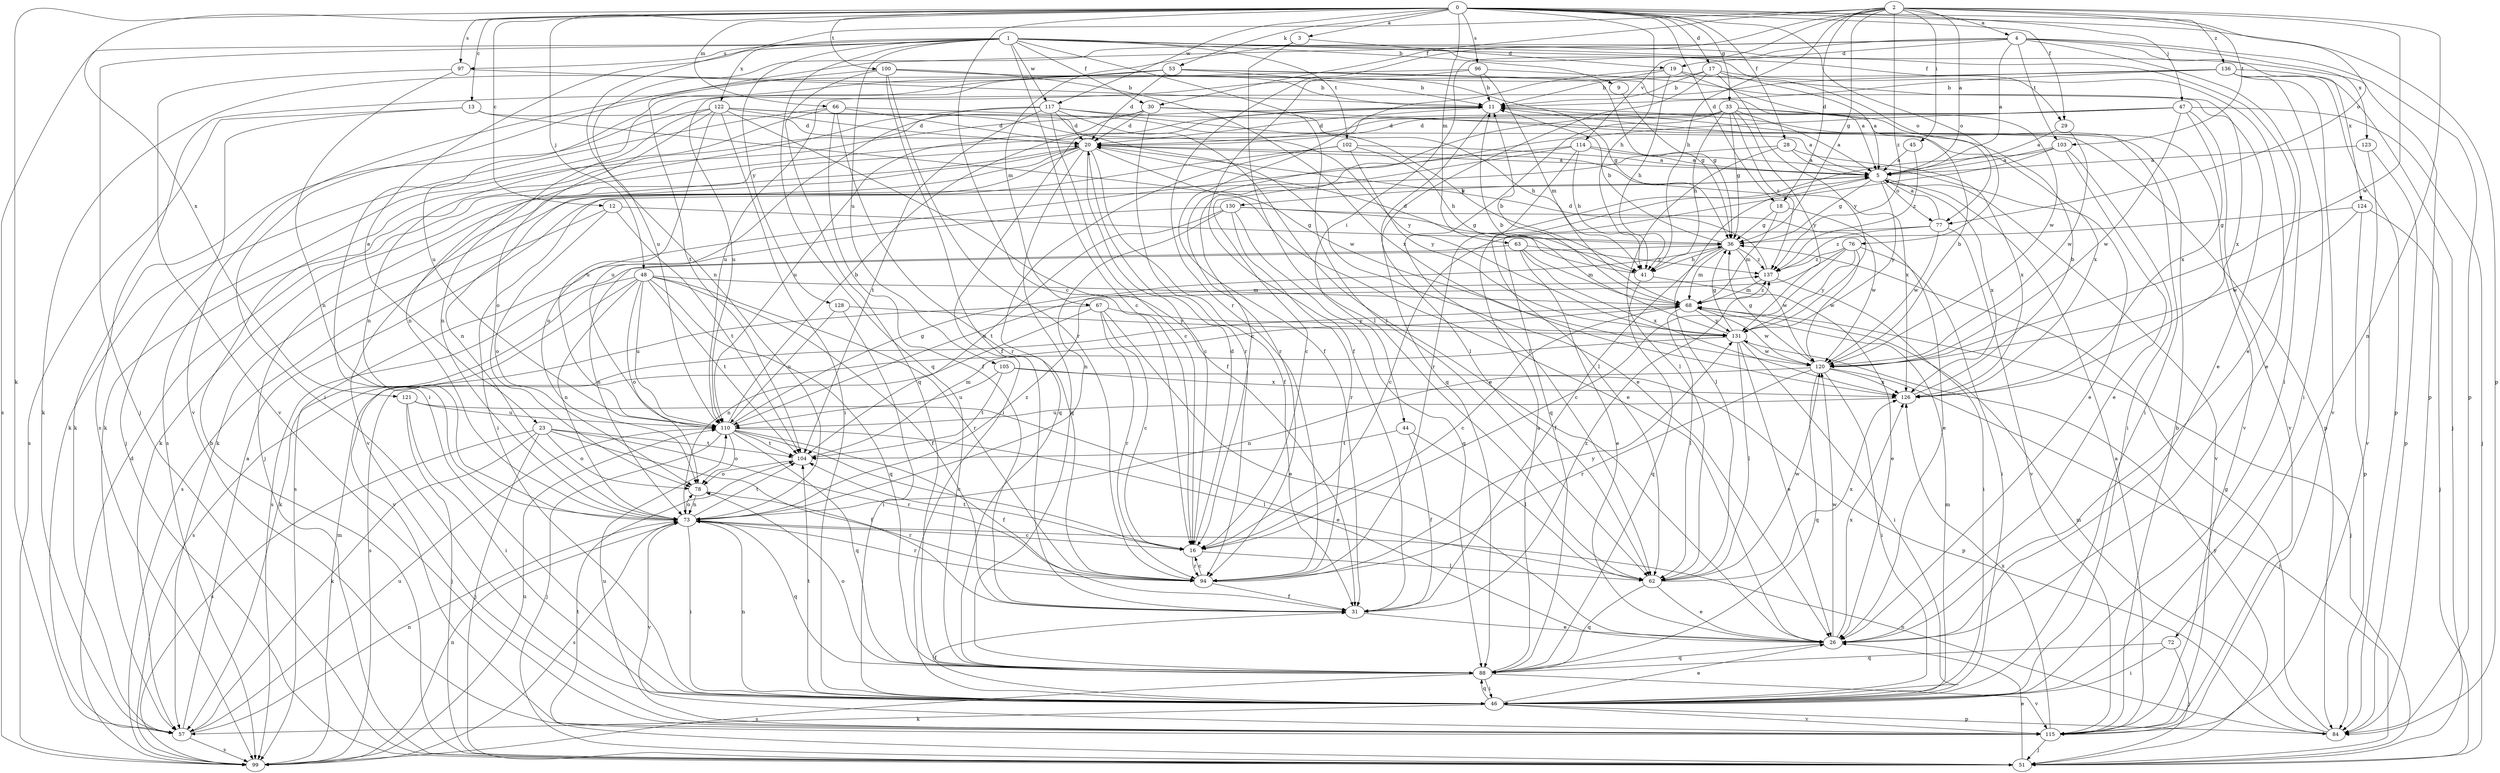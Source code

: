 strict digraph  {
0;
1;
2;
3;
4;
5;
9;
11;
12;
13;
16;
17;
18;
19;
20;
23;
26;
28;
29;
30;
31;
33;
36;
41;
44;
45;
46;
47;
48;
51;
53;
57;
62;
63;
66;
67;
68;
72;
73;
76;
77;
78;
84;
88;
94;
96;
97;
99;
100;
102;
103;
104;
105;
110;
114;
115;
117;
120;
121;
122;
123;
124;
126;
128;
130;
131;
136;
137;
0 -> 3  [label=a];
0 -> 12  [label=c];
0 -> 13  [label=c];
0 -> 16  [label=c];
0 -> 17  [label=d];
0 -> 18  [label=d];
0 -> 28  [label=f];
0 -> 29  [label=f];
0 -> 33  [label=g];
0 -> 41  [label=h];
0 -> 47  [label=j];
0 -> 48  [label=j];
0 -> 53  [label=k];
0 -> 57  [label=k];
0 -> 63  [label=m];
0 -> 66  [label=m];
0 -> 76  [label=o];
0 -> 84  [label=p];
0 -> 96  [label=s];
0 -> 97  [label=s];
0 -> 100  [label=t];
0 -> 117  [label=w];
0 -> 121  [label=x];
0 -> 136  [label=z];
1 -> 9  [label=b];
1 -> 16  [label=c];
1 -> 23  [label=e];
1 -> 26  [label=e];
1 -> 29  [label=f];
1 -> 30  [label=f];
1 -> 51  [label=j];
1 -> 62  [label=l];
1 -> 77  [label=o];
1 -> 84  [label=p];
1 -> 88  [label=q];
1 -> 97  [label=s];
1 -> 99  [label=s];
1 -> 102  [label=t];
1 -> 105  [label=u];
1 -> 117  [label=w];
1 -> 122  [label=x];
1 -> 128  [label=y];
2 -> 4  [label=a];
2 -> 5  [label=a];
2 -> 18  [label=d];
2 -> 30  [label=f];
2 -> 36  [label=g];
2 -> 41  [label=h];
2 -> 44  [label=i];
2 -> 45  [label=i];
2 -> 72  [label=n];
2 -> 73  [label=n];
2 -> 77  [label=o];
2 -> 94  [label=r];
2 -> 103  [label=t];
2 -> 120  [label=w];
2 -> 137  [label=z];
3 -> 19  [label=d];
3 -> 62  [label=l];
3 -> 67  [label=m];
4 -> 5  [label=a];
4 -> 19  [label=d];
4 -> 46  [label=i];
4 -> 84  [label=p];
4 -> 103  [label=t];
4 -> 104  [label=t];
4 -> 110  [label=u];
4 -> 114  [label=v];
4 -> 123  [label=x];
4 -> 124  [label=x];
5 -> 36  [label=g];
5 -> 62  [label=l];
5 -> 77  [label=o];
5 -> 115  [label=v];
5 -> 126  [label=x];
5 -> 130  [label=y];
5 -> 131  [label=y];
9 -> 36  [label=g];
11 -> 20  [label=d];
11 -> 46  [label=i];
11 -> 62  [label=l];
12 -> 36  [label=g];
12 -> 78  [label=o];
12 -> 99  [label=s];
12 -> 104  [label=t];
13 -> 20  [label=d];
13 -> 51  [label=j];
13 -> 99  [label=s];
13 -> 120  [label=w];
16 -> 20  [label=d];
16 -> 62  [label=l];
16 -> 94  [label=r];
16 -> 104  [label=t];
17 -> 5  [label=a];
17 -> 11  [label=b];
17 -> 26  [label=e];
17 -> 88  [label=q];
17 -> 110  [label=u];
17 -> 131  [label=y];
18 -> 26  [label=e];
18 -> 36  [label=g];
18 -> 68  [label=m];
19 -> 11  [label=b];
19 -> 31  [label=f];
19 -> 41  [label=h];
19 -> 120  [label=w];
19 -> 126  [label=x];
20 -> 5  [label=a];
20 -> 16  [label=c];
20 -> 26  [label=e];
20 -> 31  [label=f];
20 -> 51  [label=j];
20 -> 57  [label=k];
20 -> 73  [label=n];
20 -> 88  [label=q];
20 -> 115  [label=v];
20 -> 126  [label=x];
23 -> 31  [label=f];
23 -> 51  [label=j];
23 -> 57  [label=k];
23 -> 78  [label=o];
23 -> 94  [label=r];
23 -> 99  [label=s];
23 -> 104  [label=t];
26 -> 88  [label=q];
26 -> 120  [label=w];
26 -> 126  [label=x];
28 -> 5  [label=a];
28 -> 57  [label=k];
28 -> 62  [label=l];
28 -> 126  [label=x];
29 -> 5  [label=a];
29 -> 120  [label=w];
30 -> 20  [label=d];
30 -> 41  [label=h];
30 -> 94  [label=r];
30 -> 99  [label=s];
30 -> 110  [label=u];
30 -> 126  [label=x];
31 -> 26  [label=e];
31 -> 137  [label=z];
33 -> 5  [label=a];
33 -> 20  [label=d];
33 -> 36  [label=g];
33 -> 41  [label=h];
33 -> 46  [label=i];
33 -> 62  [label=l];
33 -> 94  [label=r];
33 -> 115  [label=v];
33 -> 131  [label=y];
33 -> 137  [label=z];
36 -> 11  [label=b];
36 -> 31  [label=f];
36 -> 41  [label=h];
36 -> 68  [label=m];
36 -> 99  [label=s];
36 -> 120  [label=w];
36 -> 137  [label=z];
41 -> 20  [label=d];
41 -> 26  [label=e];
41 -> 88  [label=q];
44 -> 31  [label=f];
44 -> 62  [label=l];
44 -> 104  [label=t];
45 -> 5  [label=a];
45 -> 137  [label=z];
46 -> 26  [label=e];
46 -> 31  [label=f];
46 -> 57  [label=k];
46 -> 68  [label=m];
46 -> 73  [label=n];
46 -> 84  [label=p];
46 -> 88  [label=q];
46 -> 104  [label=t];
46 -> 115  [label=v];
47 -> 16  [label=c];
47 -> 20  [label=d];
47 -> 51  [label=j];
47 -> 57  [label=k];
47 -> 115  [label=v];
47 -> 120  [label=w];
47 -> 126  [label=x];
48 -> 31  [label=f];
48 -> 57  [label=k];
48 -> 68  [label=m];
48 -> 73  [label=n];
48 -> 78  [label=o];
48 -> 88  [label=q];
48 -> 94  [label=r];
48 -> 104  [label=t];
48 -> 110  [label=u];
48 -> 115  [label=v];
51 -> 11  [label=b];
51 -> 26  [label=e];
51 -> 104  [label=t];
51 -> 131  [label=y];
53 -> 5  [label=a];
53 -> 11  [label=b];
53 -> 20  [label=d];
53 -> 36  [label=g];
53 -> 46  [label=i];
53 -> 110  [label=u];
53 -> 115  [label=v];
57 -> 5  [label=a];
57 -> 73  [label=n];
57 -> 99  [label=s];
57 -> 110  [label=u];
62 -> 26  [label=e];
62 -> 88  [label=q];
62 -> 120  [label=w];
62 -> 126  [label=x];
63 -> 26  [label=e];
63 -> 68  [label=m];
63 -> 73  [label=n];
63 -> 126  [label=x];
63 -> 137  [label=z];
66 -> 5  [label=a];
66 -> 20  [label=d];
66 -> 31  [label=f];
66 -> 57  [label=k];
66 -> 73  [label=n];
66 -> 94  [label=r];
67 -> 16  [label=c];
67 -> 26  [label=e];
67 -> 73  [label=n];
67 -> 94  [label=r];
67 -> 99  [label=s];
67 -> 131  [label=y];
68 -> 11  [label=b];
68 -> 16  [label=c];
68 -> 51  [label=j];
68 -> 62  [label=l];
68 -> 120  [label=w];
68 -> 131  [label=y];
68 -> 137  [label=z];
72 -> 46  [label=i];
72 -> 51  [label=j];
72 -> 88  [label=q];
73 -> 16  [label=c];
73 -> 46  [label=i];
73 -> 78  [label=o];
73 -> 88  [label=q];
73 -> 94  [label=r];
73 -> 99  [label=s];
73 -> 104  [label=t];
73 -> 115  [label=v];
73 -> 137  [label=z];
76 -> 16  [label=c];
76 -> 46  [label=i];
76 -> 110  [label=u];
76 -> 120  [label=w];
76 -> 131  [label=y];
76 -> 137  [label=z];
77 -> 5  [label=a];
77 -> 16  [label=c];
77 -> 115  [label=v];
77 -> 120  [label=w];
77 -> 137  [label=z];
78 -> 73  [label=n];
78 -> 94  [label=r];
84 -> 36  [label=g];
84 -> 68  [label=m];
84 -> 73  [label=n];
88 -> 5  [label=a];
88 -> 46  [label=i];
88 -> 78  [label=o];
88 -> 99  [label=s];
88 -> 115  [label=v];
94 -> 16  [label=c];
94 -> 31  [label=f];
94 -> 131  [label=y];
96 -> 11  [label=b];
96 -> 26  [label=e];
96 -> 31  [label=f];
96 -> 57  [label=k];
96 -> 68  [label=m];
97 -> 11  [label=b];
97 -> 73  [label=n];
97 -> 115  [label=v];
99 -> 20  [label=d];
99 -> 68  [label=m];
99 -> 73  [label=n];
99 -> 110  [label=u];
100 -> 11  [label=b];
100 -> 31  [label=f];
100 -> 36  [label=g];
100 -> 46  [label=i];
100 -> 88  [label=q];
100 -> 94  [label=r];
100 -> 126  [label=x];
102 -> 5  [label=a];
102 -> 41  [label=h];
102 -> 46  [label=i];
102 -> 88  [label=q];
102 -> 131  [label=y];
103 -> 5  [label=a];
103 -> 26  [label=e];
103 -> 46  [label=i];
103 -> 88  [label=q];
103 -> 94  [label=r];
104 -> 68  [label=m];
104 -> 78  [label=o];
105 -> 84  [label=p];
105 -> 104  [label=t];
105 -> 110  [label=u];
105 -> 126  [label=x];
110 -> 11  [label=b];
110 -> 16  [label=c];
110 -> 31  [label=f];
110 -> 36  [label=g];
110 -> 51  [label=j];
110 -> 62  [label=l];
110 -> 78  [label=o];
110 -> 88  [label=q];
110 -> 104  [label=t];
114 -> 5  [label=a];
114 -> 16  [label=c];
114 -> 26  [label=e];
114 -> 41  [label=h];
114 -> 62  [label=l];
114 -> 78  [label=o];
115 -> 5  [label=a];
115 -> 11  [label=b];
115 -> 51  [label=j];
115 -> 110  [label=u];
115 -> 126  [label=x];
117 -> 16  [label=c];
117 -> 20  [label=d];
117 -> 26  [label=e];
117 -> 41  [label=h];
117 -> 73  [label=n];
117 -> 84  [label=p];
117 -> 104  [label=t];
117 -> 110  [label=u];
120 -> 11  [label=b];
120 -> 36  [label=g];
120 -> 46  [label=i];
120 -> 51  [label=j];
120 -> 73  [label=n];
120 -> 88  [label=q];
120 -> 94  [label=r];
120 -> 126  [label=x];
121 -> 26  [label=e];
121 -> 46  [label=i];
121 -> 51  [label=j];
121 -> 110  [label=u];
122 -> 20  [label=d];
122 -> 26  [label=e];
122 -> 31  [label=f];
122 -> 46  [label=i];
122 -> 57  [label=k];
122 -> 73  [label=n];
122 -> 78  [label=o];
122 -> 110  [label=u];
122 -> 131  [label=y];
123 -> 5  [label=a];
123 -> 84  [label=p];
123 -> 115  [label=v];
124 -> 36  [label=g];
124 -> 51  [label=j];
124 -> 84  [label=p];
124 -> 120  [label=w];
126 -> 11  [label=b];
126 -> 110  [label=u];
128 -> 46  [label=i];
128 -> 110  [label=u];
128 -> 131  [label=y];
130 -> 36  [label=g];
130 -> 73  [label=n];
130 -> 88  [label=q];
130 -> 94  [label=r];
130 -> 99  [label=s];
130 -> 104  [label=t];
130 -> 120  [label=w];
131 -> 11  [label=b];
131 -> 26  [label=e];
131 -> 36  [label=g];
131 -> 46  [label=i];
131 -> 62  [label=l];
131 -> 99  [label=s];
131 -> 120  [label=w];
136 -> 11  [label=b];
136 -> 46  [label=i];
136 -> 51  [label=j];
136 -> 84  [label=p];
136 -> 99  [label=s];
136 -> 110  [label=u];
136 -> 115  [label=v];
137 -> 20  [label=d];
137 -> 46  [label=i];
137 -> 68  [label=m];
}
